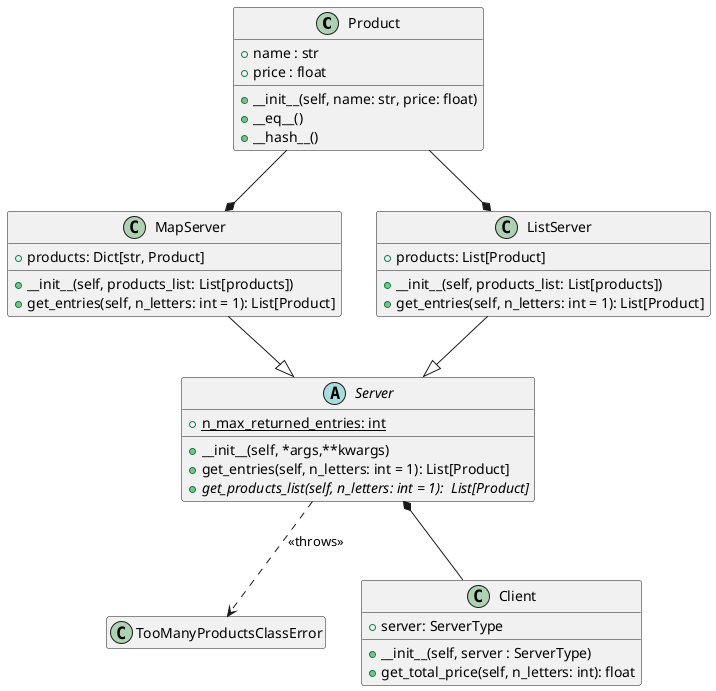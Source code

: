 @startuml
hide empty members

class Product {
+ __init__(self, name: str, price: float)
+ name : str
+ price : float
+ __eq__()
+ __hash__()
}


class TooManyProductsClassError {
}

abstract class Server {
+ __init__(self, *args,**kwargs)
+ {static} n_max_returned_entries: int
+ get_entries(self, n_letters: int = 1): List[Product]
+ {abstract} get_products_list(self, n_letters: int = 1):  List[Product]
}

class MapServer {
+ __init__(self, products_list: List[products])
+ get_entries(self, n_letters: int = 1): List[Product]
+ products: Dict[str, Product]
}


class ListServer {
+ __init__(self, products_list: List[products])
+ get_entries(self, n_letters: int = 1): List[Product]
+ products: List[Product]


}

class Client {
+ __init__(self, server : ServerType)
+ server: ServerType
+ get_total_price(self, n_letters: int): float

}


Product --* ListServer

Product --* MapServer

MapServer --|> Server

ListServer --|> Server

Server *-- Client

Server ..> TooManyProductsClassError : <<throws>>
@enduml